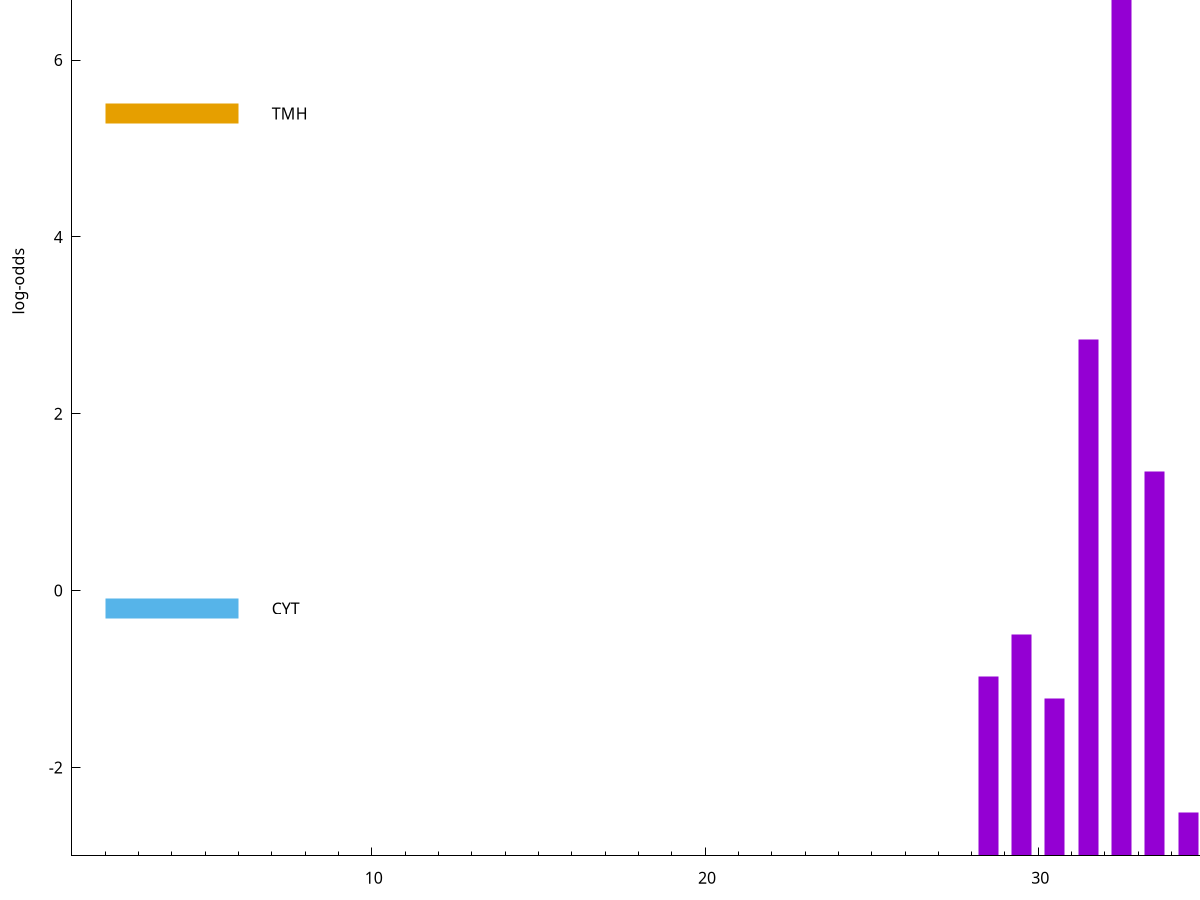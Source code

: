 set title "LipoP predictions for SPy_1436"
set size 2., 1.4
set xrange [1:70] 
set mxtics 10
set yrange [-3:10]
set y2range [0:13]
set ylabel "log-odds"
set term postscript eps color solid "Helvetica" 30
set output "SPy_1436.eps"
set arrow from 2,7.95301 to 6,7.95301 nohead lt 1 lw 20
set label "SpI" at 7,7.95301
set arrow from 2,5.39582 to 6,5.39582 nohead lt 4 lw 20
set label "TMH" at 7,5.39582
set arrow from 2,-0.200913 to 6,-0.200913 nohead lt 3 lw 20
set label "CYT" at 7,-0.200913
set arrow from 2,7.95301 to 6,7.95301 nohead lt 1 lw 20
set label "SpI" at 7,7.95301
# NOTE: The scores below are the log-odds scores with the threshold
# NOTE: subtracted (a hack to make gnuplot make the histogram all
# NOTE: look nice).
plot "-" axes x1y2 title "" with impulses lt 1 lw 20
32.500000 10.884090
31.500000 5.836840
33.500000 4.341810
29.500000 2.501666
28.500000 2.023339
30.500000 1.774810
34.500000 0.491120
e
exit
